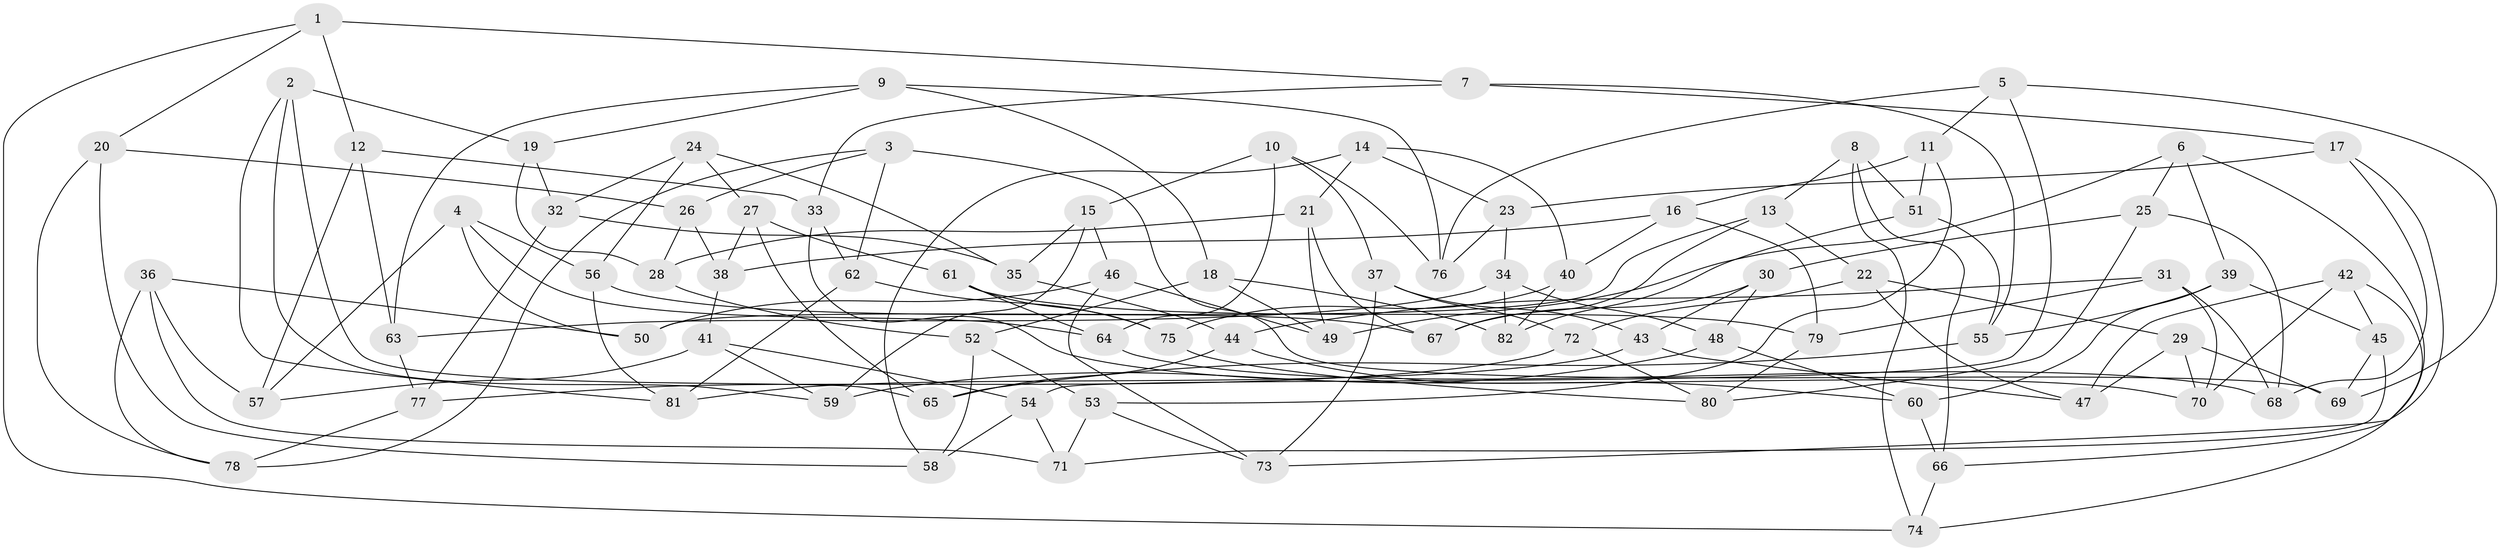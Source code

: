 // Generated by graph-tools (version 1.1) at 2025/11/02/27/25 16:11:49]
// undirected, 82 vertices, 164 edges
graph export_dot {
graph [start="1"]
  node [color=gray90,style=filled];
  1;
  2;
  3;
  4;
  5;
  6;
  7;
  8;
  9;
  10;
  11;
  12;
  13;
  14;
  15;
  16;
  17;
  18;
  19;
  20;
  21;
  22;
  23;
  24;
  25;
  26;
  27;
  28;
  29;
  30;
  31;
  32;
  33;
  34;
  35;
  36;
  37;
  38;
  39;
  40;
  41;
  42;
  43;
  44;
  45;
  46;
  47;
  48;
  49;
  50;
  51;
  52;
  53;
  54;
  55;
  56;
  57;
  58;
  59;
  60;
  61;
  62;
  63;
  64;
  65;
  66;
  67;
  68;
  69;
  70;
  71;
  72;
  73;
  74;
  75;
  76;
  77;
  78;
  79;
  80;
  81;
  82;
  1 -- 12;
  1 -- 20;
  1 -- 74;
  1 -- 7;
  2 -- 19;
  2 -- 81;
  2 -- 65;
  2 -- 59;
  3 -- 62;
  3 -- 69;
  3 -- 78;
  3 -- 26;
  4 -- 56;
  4 -- 50;
  4 -- 57;
  4 -- 64;
  5 -- 54;
  5 -- 11;
  5 -- 69;
  5 -- 76;
  6 -- 25;
  6 -- 66;
  6 -- 39;
  6 -- 49;
  7 -- 17;
  7 -- 33;
  7 -- 55;
  8 -- 74;
  8 -- 13;
  8 -- 66;
  8 -- 51;
  9 -- 19;
  9 -- 76;
  9 -- 63;
  9 -- 18;
  10 -- 37;
  10 -- 76;
  10 -- 64;
  10 -- 15;
  11 -- 16;
  11 -- 51;
  11 -- 53;
  12 -- 63;
  12 -- 57;
  12 -- 33;
  13 -- 22;
  13 -- 50;
  13 -- 67;
  14 -- 40;
  14 -- 23;
  14 -- 21;
  14 -- 58;
  15 -- 35;
  15 -- 46;
  15 -- 59;
  16 -- 40;
  16 -- 38;
  16 -- 79;
  17 -- 73;
  17 -- 23;
  17 -- 68;
  18 -- 52;
  18 -- 49;
  18 -- 82;
  19 -- 28;
  19 -- 32;
  20 -- 58;
  20 -- 78;
  20 -- 26;
  21 -- 28;
  21 -- 67;
  21 -- 49;
  22 -- 47;
  22 -- 72;
  22 -- 29;
  23 -- 34;
  23 -- 76;
  24 -- 35;
  24 -- 27;
  24 -- 56;
  24 -- 32;
  25 -- 68;
  25 -- 80;
  25 -- 30;
  26 -- 38;
  26 -- 28;
  27 -- 38;
  27 -- 65;
  27 -- 61;
  28 -- 52;
  29 -- 47;
  29 -- 70;
  29 -- 69;
  30 -- 67;
  30 -- 48;
  30 -- 43;
  31 -- 70;
  31 -- 79;
  31 -- 44;
  31 -- 68;
  32 -- 77;
  32 -- 35;
  33 -- 70;
  33 -- 62;
  34 -- 63;
  34 -- 82;
  34 -- 48;
  35 -- 44;
  36 -- 71;
  36 -- 50;
  36 -- 78;
  36 -- 57;
  37 -- 73;
  37 -- 43;
  37 -- 72;
  38 -- 41;
  39 -- 45;
  39 -- 60;
  39 -- 55;
  40 -- 82;
  40 -- 75;
  41 -- 59;
  41 -- 54;
  41 -- 57;
  42 -- 70;
  42 -- 47;
  42 -- 45;
  42 -- 74;
  43 -- 81;
  43 -- 47;
  44 -- 65;
  44 -- 60;
  45 -- 71;
  45 -- 69;
  46 -- 50;
  46 -- 73;
  46 -- 49;
  48 -- 59;
  48 -- 60;
  51 -- 82;
  51 -- 55;
  52 -- 53;
  52 -- 58;
  53 -- 73;
  53 -- 71;
  54 -- 58;
  54 -- 71;
  55 -- 65;
  56 -- 81;
  56 -- 67;
  60 -- 66;
  61 -- 75;
  61 -- 64;
  61 -- 79;
  62 -- 81;
  62 -- 75;
  63 -- 77;
  64 -- 68;
  66 -- 74;
  72 -- 80;
  72 -- 77;
  75 -- 80;
  77 -- 78;
  79 -- 80;
}
